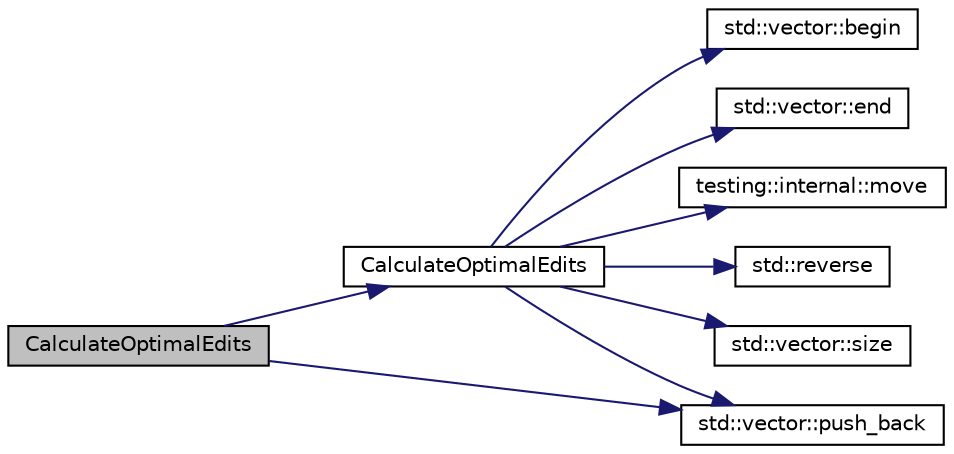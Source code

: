 digraph "CalculateOptimalEdits"
{
 // INTERACTIVE_SVG=YES
 // LATEX_PDF_SIZE
  bgcolor="transparent";
  edge [fontname="Helvetica",fontsize="10",labelfontname="Helvetica",labelfontsize="10"];
  node [fontname="Helvetica",fontsize="10",shape=record];
  rankdir="LR";
  Node1 [label="CalculateOptimalEdits",height=0.2,width=0.4,color="black", fillcolor="grey75", style="filled", fontcolor="black",tooltip=" "];
  Node1 -> Node2 [color="midnightblue",fontsize="10",style="solid",fontname="Helvetica"];
  Node2 [label="CalculateOptimalEdits",height=0.2,width=0.4,color="black",URL="$de/dce/namespacetesting_1_1internal_1_1edit__distance_a5b69c8f2b38f31e87dabf300d7e46903.html#a5b69c8f2b38f31e87dabf300d7e46903",tooltip=" "];
  Node2 -> Node3 [color="midnightblue",fontsize="10",style="solid",fontname="Helvetica"];
  Node3 [label="std::vector::begin",height=0.2,width=0.4,color="black",URL="/Users/shi-rongliu/html_book_20190607/cppreference-doxygen-web.tag.xml$cpp/container/vector/begin.html#",tooltip=" "];
  Node2 -> Node4 [color="midnightblue",fontsize="10",style="solid",fontname="Helvetica"];
  Node4 [label="std::vector::end",height=0.2,width=0.4,color="black",URL="/Users/shi-rongliu/html_book_20190607/cppreference-doxygen-web.tag.xml$cpp/container/vector/end.html#",tooltip=" "];
  Node2 -> Node5 [color="midnightblue",fontsize="10",style="solid",fontname="Helvetica"];
  Node5 [label="testing::internal::move",height=0.2,width=0.4,color="black",URL="$d0/da7/namespacetesting_1_1internal_a0f6d06bf8c3093b9c22bb08723db201e.html#a0f6d06bf8c3093b9c22bb08723db201e",tooltip=" "];
  Node2 -> Node6 [color="midnightblue",fontsize="10",style="solid",fontname="Helvetica"];
  Node6 [label="std::vector::push_back",height=0.2,width=0.4,color="black",URL="/Users/shi-rongliu/html_book_20190607/cppreference-doxygen-web.tag.xml$cpp/container/vector/push_back.html#",tooltip=" "];
  Node2 -> Node7 [color="midnightblue",fontsize="10",style="solid",fontname="Helvetica"];
  Node7 [label="std::reverse",height=0.2,width=0.4,color="black",URL="/Users/shi-rongliu/html_book_20190607/cppreference-doxygen-web.tag.xml$cpp/algorithm/reverse.html#",tooltip=" "];
  Node2 -> Node8 [color="midnightblue",fontsize="10",style="solid",fontname="Helvetica"];
  Node8 [label="std::vector::size",height=0.2,width=0.4,color="black",URL="/Users/shi-rongliu/html_book_20190607/cppreference-doxygen-web.tag.xml$cpp/container/vector/size.html#",tooltip=" "];
  Node1 -> Node6 [color="midnightblue",fontsize="10",style="solid",fontname="Helvetica"];
}
